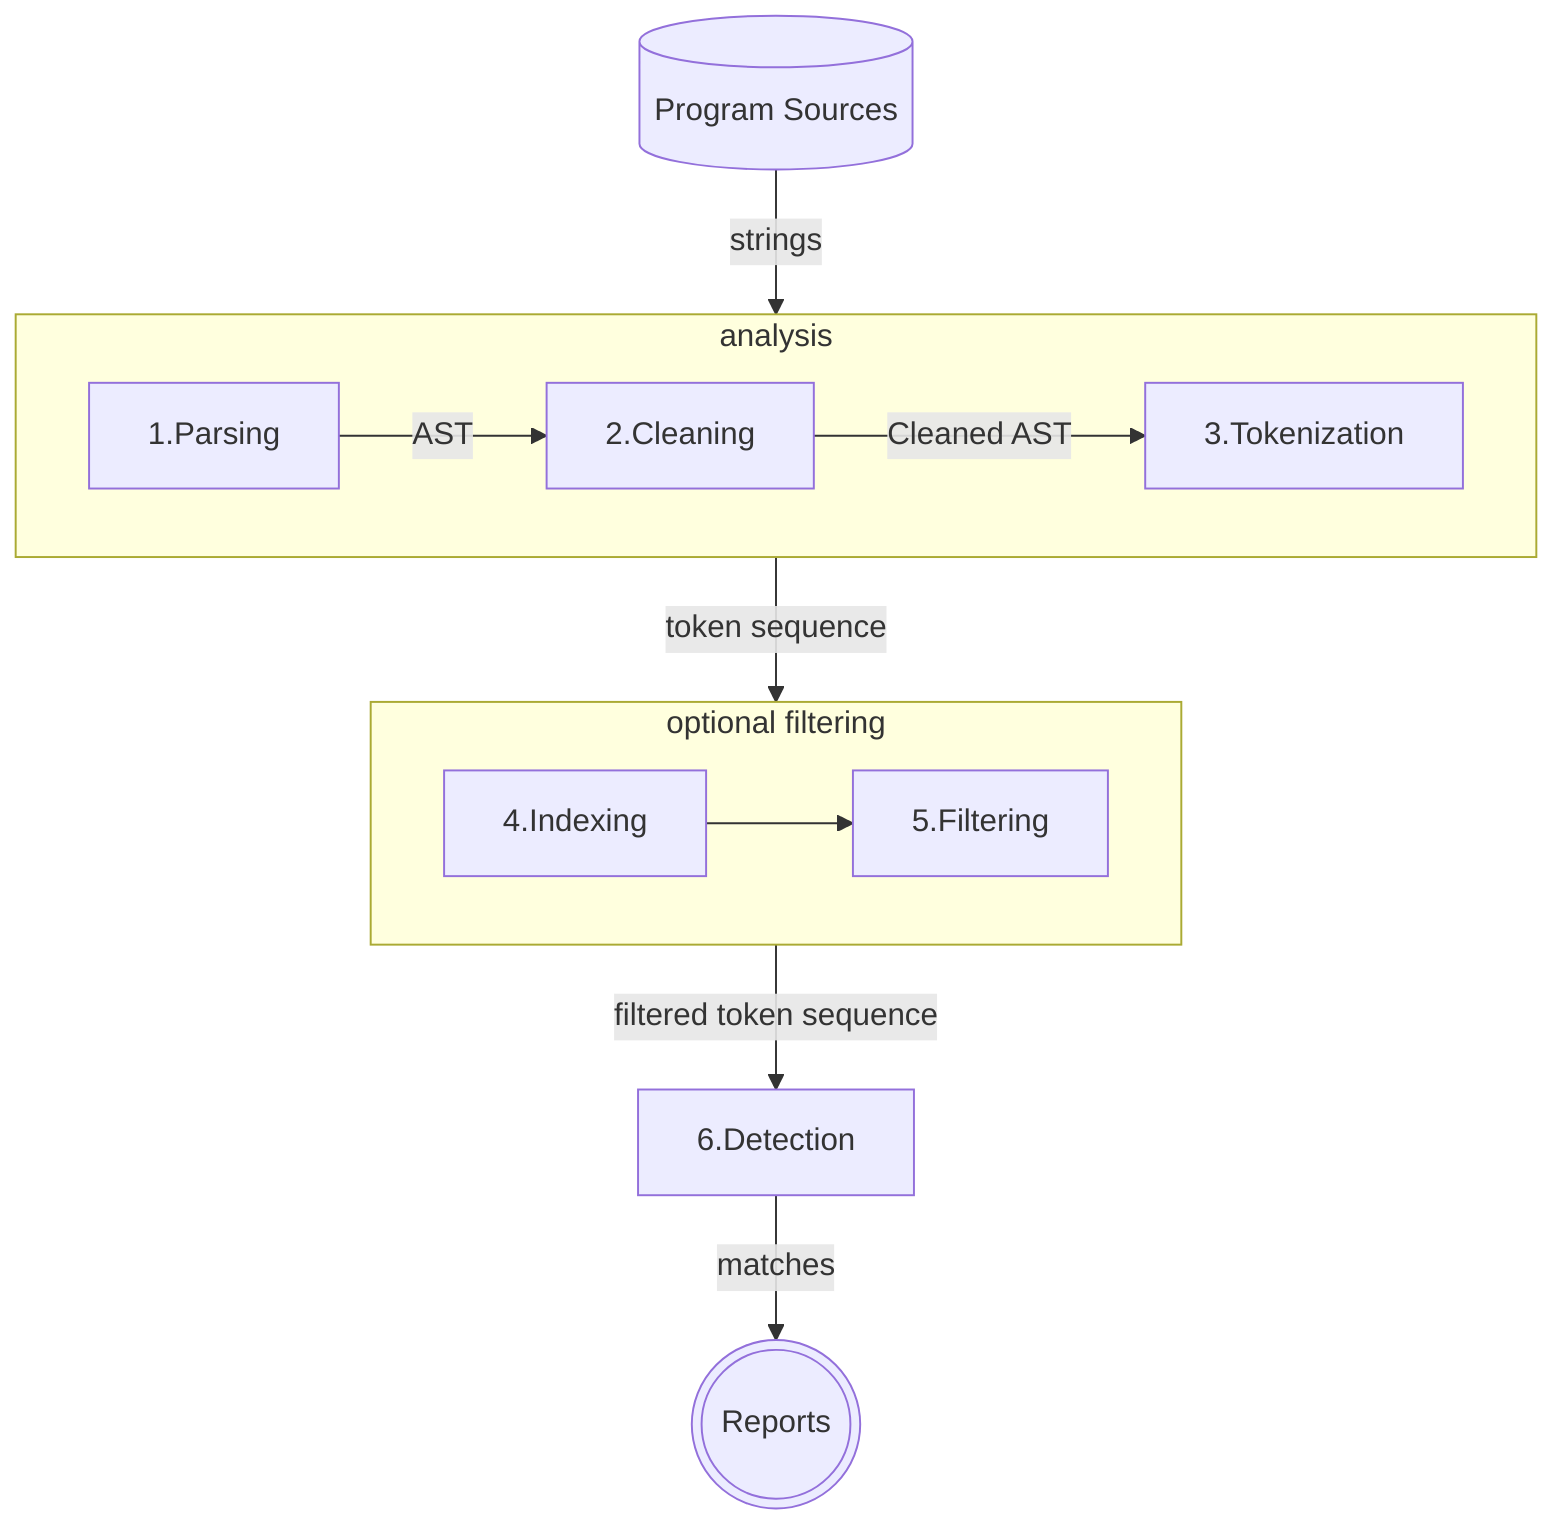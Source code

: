flowchart TB
    sources[(Program Sources)] -- strings --> analysis
    subgraph analysis
    direction LR
        Parsing[1.Parsing] -- AST --> Cleaning[2.Cleaning]
        Cleaning -- Cleaned AST --> Tokenization[3.Tokenization]
    end
    analysis -- token sequence --> optional
    subgraph optional[optional filtering]
        direction LR
        Indexing[4.Indexing] --> Filtering[5.Filtering]
    end
    optional -- filtered token sequence --> Detection[6.Detection]
    Detection -- matches --> result(((Reports)))